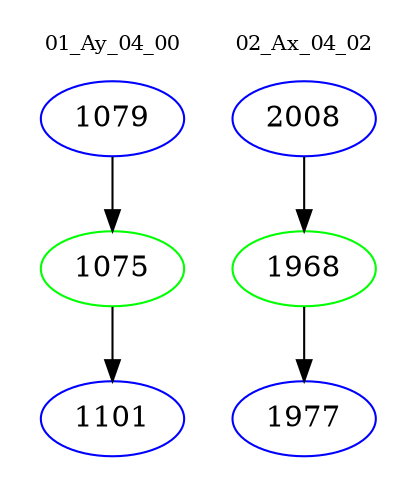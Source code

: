digraph{
subgraph cluster_0 {
color = white
label = "01_Ay_04_00";
fontsize=10;
T0_1079 [label="1079", color="blue"]
T0_1079 -> T0_1075 [color="black"]
T0_1075 [label="1075", color="green"]
T0_1075 -> T0_1101 [color="black"]
T0_1101 [label="1101", color="blue"]
}
subgraph cluster_1 {
color = white
label = "02_Ax_04_02";
fontsize=10;
T1_2008 [label="2008", color="blue"]
T1_2008 -> T1_1968 [color="black"]
T1_1968 [label="1968", color="green"]
T1_1968 -> T1_1977 [color="black"]
T1_1977 [label="1977", color="blue"]
}
}
